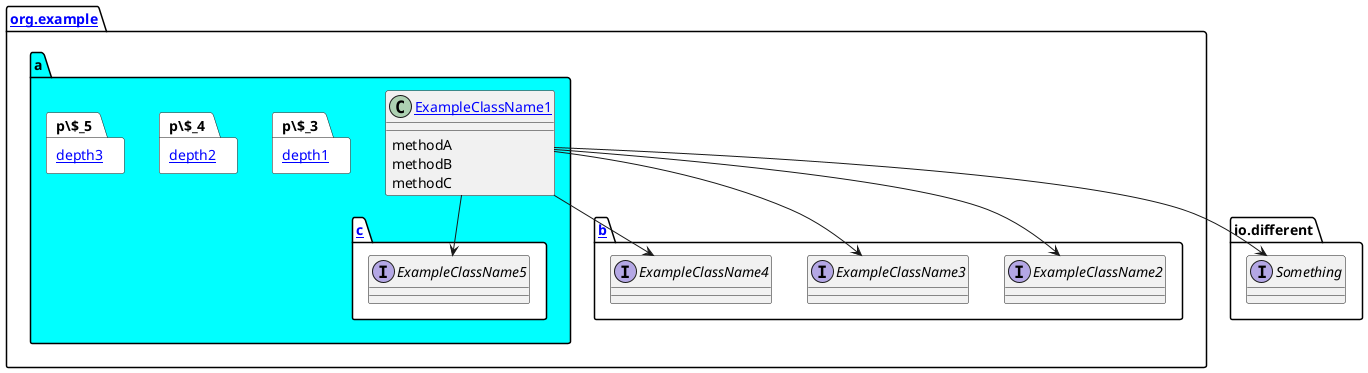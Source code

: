 @startuml
!$pathToRoot = "../../.."
!$pathToSourceExampleRootGenerated = "$pathToRoot/example/root/generated"
!$pathToDocsBase = "$pathToRoot/org/example"
package "[[$pathToDocsBase/example_relations.puml org.example]]" as p\$_0 #ffffff {
    package "a" as p\$_1 #00FFFF {
        class "[[$pathToSourceExampleRootGenerated/src/main/org/example/a/ExampleClassName1.kt ExampleClassName1]]" as ExampleClassName1 {
            {method} methodA
            {method} methodB
            {method} methodC
        }
        package "[[$pathToDocsBase/a/c/example_relations.puml c]]" as p\$_2 #ffffff {
            interface "ExampleClassName5"
        }
        package "[[$pathToDocsBase/a/depth1/example_relations.puml depth1]]" as p\$_3 #ffffff {
        }
        package "[[$pathToDocsBase/a/depth2/example_relations.puml depth2]]" as p\$_4 #ffffff {
        }
        package "[[$pathToDocsBase/a/depth3/example_relations.puml depth3]]" as p\$_5 #ffffff {
        }
    }
    package "[[$pathToDocsBase/b/example_relations.puml b]]" as p\$_6 #ffffff {
        interface "ExampleClassName2"
        interface "ExampleClassName3"
        interface "ExampleClassName4"
    }
}
package "io.different" as p\$_7 #ffffff {
    interface "Something"
}

ExampleClassName1 -down-> ExampleClassName2
ExampleClassName1 -down-> ExampleClassName3
ExampleClassName1 -down-> ExampleClassName4
ExampleClassName1 -down-> Something
ExampleClassName1 -down-> ExampleClassName5
@enduml

